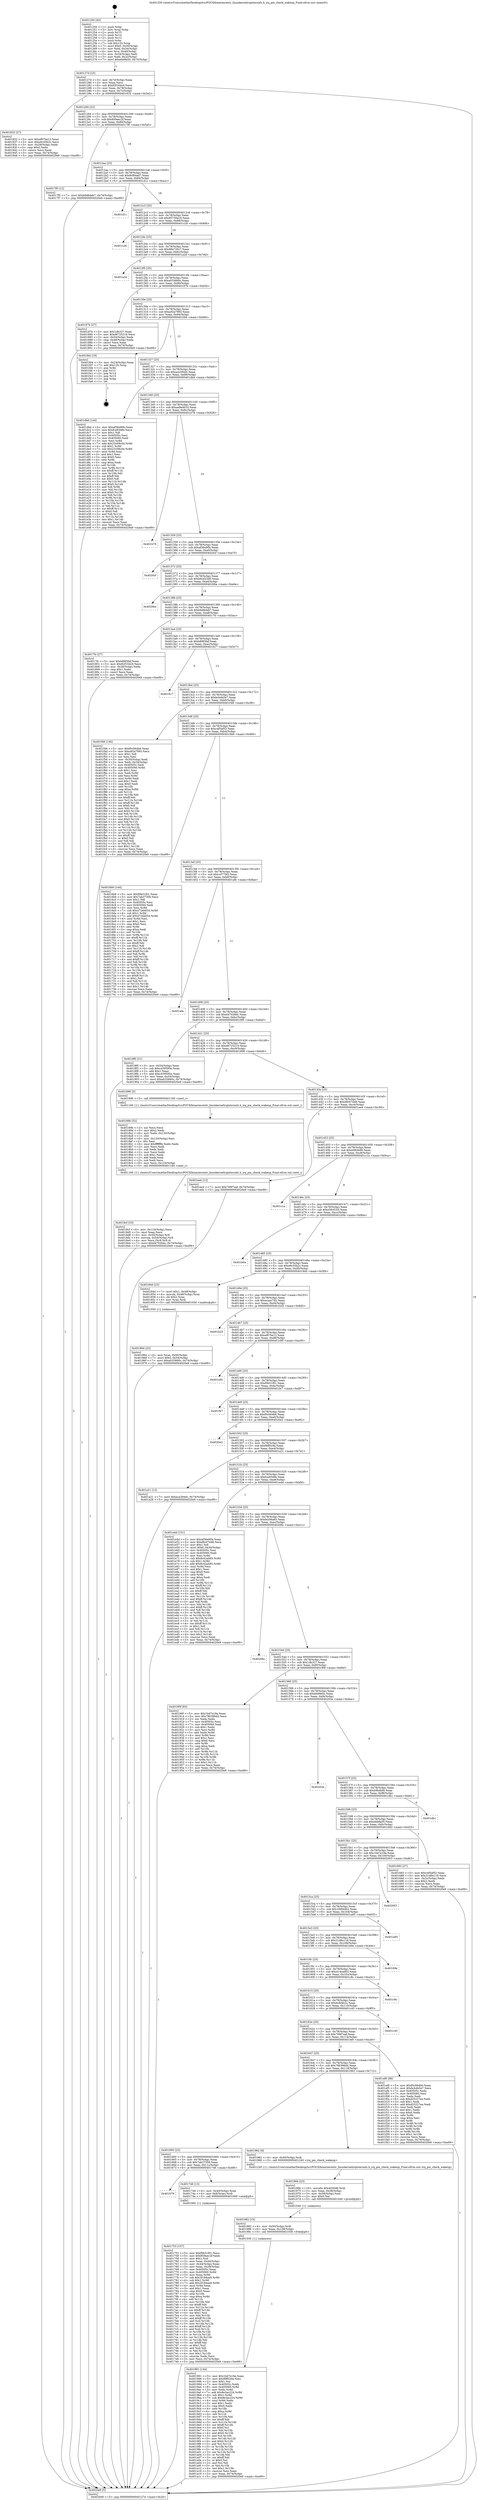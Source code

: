 digraph "0x401250" {
  label = "0x401250 (/mnt/c/Users/mathe/Desktop/tcc/POCII/binaries/extr_linuxkernelirqinternals.h_irq_pm_check_wakeup_Final-ollvm.out::main(0))"
  labelloc = "t"
  node[shape=record]

  Entry [label="",width=0.3,height=0.3,shape=circle,fillcolor=black,style=filled]
  "0x40127d" [label="{
     0x40127d [23]\l
     | [instrs]\l
     &nbsp;&nbsp;0x40127d \<+3\>: mov -0x74(%rbp),%eax\l
     &nbsp;&nbsp;0x401280 \<+2\>: mov %eax,%ecx\l
     &nbsp;&nbsp;0x401282 \<+6\>: sub $0x82f164c9,%ecx\l
     &nbsp;&nbsp;0x401288 \<+3\>: mov %eax,-0x78(%rbp)\l
     &nbsp;&nbsp;0x40128b \<+3\>: mov %ecx,-0x7c(%rbp)\l
     &nbsp;&nbsp;0x40128e \<+6\>: je 0000000000401832 \<main+0x5e2\>\l
  }"]
  "0x401832" [label="{
     0x401832 [27]\l
     | [instrs]\l
     &nbsp;&nbsp;0x401832 \<+5\>: mov $0xef67be12,%eax\l
     &nbsp;&nbsp;0x401837 \<+5\>: mov $0xe6c55b2c,%ecx\l
     &nbsp;&nbsp;0x40183c \<+3\>: mov -0x28(%rbp),%edx\l
     &nbsp;&nbsp;0x40183f \<+3\>: cmp $0x0,%edx\l
     &nbsp;&nbsp;0x401842 \<+3\>: cmove %ecx,%eax\l
     &nbsp;&nbsp;0x401845 \<+3\>: mov %eax,-0x74(%rbp)\l
     &nbsp;&nbsp;0x401848 \<+5\>: jmp 00000000004020e9 \<main+0xe99\>\l
  }"]
  "0x401294" [label="{
     0x401294 [22]\l
     | [instrs]\l
     &nbsp;&nbsp;0x401294 \<+5\>: jmp 0000000000401299 \<main+0x49\>\l
     &nbsp;&nbsp;0x401299 \<+3\>: mov -0x78(%rbp),%eax\l
     &nbsp;&nbsp;0x40129c \<+5\>: sub $0x859eec2f,%eax\l
     &nbsp;&nbsp;0x4012a1 \<+3\>: mov %eax,-0x80(%rbp)\l
     &nbsp;&nbsp;0x4012a4 \<+6\>: je 00000000004017f0 \<main+0x5a0\>\l
  }"]
  Exit [label="",width=0.3,height=0.3,shape=circle,fillcolor=black,style=filled,peripheries=2]
  "0x4017f0" [label="{
     0x4017f0 [12]\l
     | [instrs]\l
     &nbsp;&nbsp;0x4017f0 \<+7\>: movl $0xb6d6dab7,-0x74(%rbp)\l
     &nbsp;&nbsp;0x4017f7 \<+5\>: jmp 00000000004020e9 \<main+0xe99\>\l
  }"]
  "0x4012aa" [label="{
     0x4012aa [25]\l
     | [instrs]\l
     &nbsp;&nbsp;0x4012aa \<+5\>: jmp 00000000004012af \<main+0x5f\>\l
     &nbsp;&nbsp;0x4012af \<+3\>: mov -0x78(%rbp),%eax\l
     &nbsp;&nbsp;0x4012b2 \<+5\>: sub $0x8cf84ad7,%eax\l
     &nbsp;&nbsp;0x4012b7 \<+6\>: mov %eax,-0x84(%rbp)\l
     &nbsp;&nbsp;0x4012bd \<+6\>: je 0000000000401d1c \<main+0xacc\>\l
  }"]
  "0x401991" [label="{
     0x401991 [144]\l
     | [instrs]\l
     &nbsp;&nbsp;0x401991 \<+5\>: mov $0x1bd7e19a,%eax\l
     &nbsp;&nbsp;0x401996 \<+5\>: mov $0xf6ff529a,%esi\l
     &nbsp;&nbsp;0x40199b \<+2\>: mov $0x1,%cl\l
     &nbsp;&nbsp;0x40199d \<+7\>: mov 0x40505c,%edx\l
     &nbsp;&nbsp;0x4019a4 \<+8\>: mov 0x405060,%r8d\l
     &nbsp;&nbsp;0x4019ac \<+3\>: mov %edx,%r9d\l
     &nbsp;&nbsp;0x4019af \<+7\>: add $0x8e3ac224,%r9d\l
     &nbsp;&nbsp;0x4019b6 \<+4\>: sub $0x1,%r9d\l
     &nbsp;&nbsp;0x4019ba \<+7\>: sub $0x8e3ac224,%r9d\l
     &nbsp;&nbsp;0x4019c1 \<+4\>: imul %r9d,%edx\l
     &nbsp;&nbsp;0x4019c5 \<+3\>: and $0x1,%edx\l
     &nbsp;&nbsp;0x4019c8 \<+3\>: cmp $0x0,%edx\l
     &nbsp;&nbsp;0x4019cb \<+4\>: sete %r10b\l
     &nbsp;&nbsp;0x4019cf \<+4\>: cmp $0xa,%r8d\l
     &nbsp;&nbsp;0x4019d3 \<+4\>: setl %r11b\l
     &nbsp;&nbsp;0x4019d7 \<+3\>: mov %r10b,%bl\l
     &nbsp;&nbsp;0x4019da \<+3\>: xor $0xff,%bl\l
     &nbsp;&nbsp;0x4019dd \<+3\>: mov %r11b,%r14b\l
     &nbsp;&nbsp;0x4019e0 \<+4\>: xor $0xff,%r14b\l
     &nbsp;&nbsp;0x4019e4 \<+3\>: xor $0x0,%cl\l
     &nbsp;&nbsp;0x4019e7 \<+3\>: mov %bl,%r15b\l
     &nbsp;&nbsp;0x4019ea \<+4\>: and $0x0,%r15b\l
     &nbsp;&nbsp;0x4019ee \<+3\>: and %cl,%r10b\l
     &nbsp;&nbsp;0x4019f1 \<+3\>: mov %r14b,%r12b\l
     &nbsp;&nbsp;0x4019f4 \<+4\>: and $0x0,%r12b\l
     &nbsp;&nbsp;0x4019f8 \<+3\>: and %cl,%r11b\l
     &nbsp;&nbsp;0x4019fb \<+3\>: or %r10b,%r15b\l
     &nbsp;&nbsp;0x4019fe \<+3\>: or %r11b,%r12b\l
     &nbsp;&nbsp;0x401a01 \<+3\>: xor %r12b,%r15b\l
     &nbsp;&nbsp;0x401a04 \<+3\>: or %r14b,%bl\l
     &nbsp;&nbsp;0x401a07 \<+3\>: xor $0xff,%bl\l
     &nbsp;&nbsp;0x401a0a \<+3\>: or $0x0,%cl\l
     &nbsp;&nbsp;0x401a0d \<+2\>: and %cl,%bl\l
     &nbsp;&nbsp;0x401a0f \<+3\>: or %bl,%r15b\l
     &nbsp;&nbsp;0x401a12 \<+4\>: test $0x1,%r15b\l
     &nbsp;&nbsp;0x401a16 \<+3\>: cmovne %esi,%eax\l
     &nbsp;&nbsp;0x401a19 \<+3\>: mov %eax,-0x74(%rbp)\l
     &nbsp;&nbsp;0x401a1c \<+5\>: jmp 00000000004020e9 \<main+0xe99\>\l
  }"]
  "0x401d1c" [label="{
     0x401d1c\l
  }", style=dashed]
  "0x4012c3" [label="{
     0x4012c3 [25]\l
     | [instrs]\l
     &nbsp;&nbsp;0x4012c3 \<+5\>: jmp 00000000004012c8 \<main+0x78\>\l
     &nbsp;&nbsp;0x4012c8 \<+3\>: mov -0x78(%rbp),%eax\l
     &nbsp;&nbsp;0x4012cb \<+5\>: sub $0x95739a16,%eax\l
     &nbsp;&nbsp;0x4012d0 \<+6\>: mov %eax,-0x88(%rbp)\l
     &nbsp;&nbsp;0x4012d6 \<+6\>: je 0000000000401c26 \<main+0x9d6\>\l
  }"]
  "0x401982" [label="{
     0x401982 [15]\l
     | [instrs]\l
     &nbsp;&nbsp;0x401982 \<+4\>: mov -0x50(%rbp),%rdi\l
     &nbsp;&nbsp;0x401986 \<+6\>: mov %eax,-0x128(%rbp)\l
     &nbsp;&nbsp;0x40198c \<+5\>: call 0000000000401030 \<free@plt\>\l
     | [calls]\l
     &nbsp;&nbsp;0x401030 \{1\} (unknown)\l
  }"]
  "0x401c26" [label="{
     0x401c26\l
  }", style=dashed]
  "0x4012dc" [label="{
     0x4012dc [25]\l
     | [instrs]\l
     &nbsp;&nbsp;0x4012dc \<+5\>: jmp 00000000004012e1 \<main+0x91\>\l
     &nbsp;&nbsp;0x4012e1 \<+3\>: mov -0x78(%rbp),%eax\l
     &nbsp;&nbsp;0x4012e4 \<+5\>: sub $0x98a726c7,%eax\l
     &nbsp;&nbsp;0x4012e9 \<+6\>: mov %eax,-0x8c(%rbp)\l
     &nbsp;&nbsp;0x4012ef \<+6\>: je 0000000000401a2d \<main+0x7dd\>\l
  }"]
  "0x40196b" [label="{
     0x40196b [23]\l
     | [instrs]\l
     &nbsp;&nbsp;0x40196b \<+10\>: movabs $0x4030d6,%rdi\l
     &nbsp;&nbsp;0x401975 \<+3\>: mov %eax,-0x58(%rbp)\l
     &nbsp;&nbsp;0x401978 \<+3\>: mov -0x58(%rbp),%esi\l
     &nbsp;&nbsp;0x40197b \<+2\>: mov $0x0,%al\l
     &nbsp;&nbsp;0x40197d \<+5\>: call 0000000000401040 \<printf@plt\>\l
     | [calls]\l
     &nbsp;&nbsp;0x401040 \{1\} (unknown)\l
  }"]
  "0x401a2d" [label="{
     0x401a2d\l
  }", style=dashed]
  "0x4012f5" [label="{
     0x4012f5 [25]\l
     | [instrs]\l
     &nbsp;&nbsp;0x4012f5 \<+5\>: jmp 00000000004012fa \<main+0xaa\>\l
     &nbsp;&nbsp;0x4012fa \<+3\>: mov -0x78(%rbp),%eax\l
     &nbsp;&nbsp;0x4012fd \<+5\>: sub $0xa033660c,%eax\l
     &nbsp;&nbsp;0x401302 \<+6\>: mov %eax,-0x90(%rbp)\l
     &nbsp;&nbsp;0x401308 \<+6\>: je 000000000040187b \<main+0x62b\>\l
  }"]
  "0x4018cf" [label="{
     0x4018cf [33]\l
     | [instrs]\l
     &nbsp;&nbsp;0x4018cf \<+6\>: mov -0x124(%rbp),%ecx\l
     &nbsp;&nbsp;0x4018d5 \<+3\>: imul %eax,%ecx\l
     &nbsp;&nbsp;0x4018d8 \<+4\>: mov -0x50(%rbp),%r8\l
     &nbsp;&nbsp;0x4018dc \<+4\>: movslq -0x54(%rbp),%r9\l
     &nbsp;&nbsp;0x4018e0 \<+4\>: mov %ecx,(%r8,%r9,4)\l
     &nbsp;&nbsp;0x4018e4 \<+7\>: movl $0xd47026dc,-0x74(%rbp)\l
     &nbsp;&nbsp;0x4018eb \<+5\>: jmp 00000000004020e9 \<main+0xe99\>\l
  }"]
  "0x40187b" [label="{
     0x40187b [27]\l
     | [instrs]\l
     &nbsp;&nbsp;0x40187b \<+5\>: mov $0x1db327,%eax\l
     &nbsp;&nbsp;0x401880 \<+5\>: mov $0xd6725219,%ecx\l
     &nbsp;&nbsp;0x401885 \<+3\>: mov -0x54(%rbp),%edx\l
     &nbsp;&nbsp;0x401888 \<+3\>: cmp -0x48(%rbp),%edx\l
     &nbsp;&nbsp;0x40188b \<+3\>: cmovl %ecx,%eax\l
     &nbsp;&nbsp;0x40188e \<+3\>: mov %eax,-0x74(%rbp)\l
     &nbsp;&nbsp;0x401891 \<+5\>: jmp 00000000004020e9 \<main+0xe99\>\l
  }"]
  "0x40130e" [label="{
     0x40130e [25]\l
     | [instrs]\l
     &nbsp;&nbsp;0x40130e \<+5\>: jmp 0000000000401313 \<main+0xc3\>\l
     &nbsp;&nbsp;0x401313 \<+3\>: mov -0x78(%rbp),%eax\l
     &nbsp;&nbsp;0x401316 \<+5\>: sub $0xa92a7993,%eax\l
     &nbsp;&nbsp;0x40131b \<+6\>: mov %eax,-0x94(%rbp)\l
     &nbsp;&nbsp;0x401321 \<+6\>: je 0000000000401fd4 \<main+0xd84\>\l
  }"]
  "0x40189b" [label="{
     0x40189b [52]\l
     | [instrs]\l
     &nbsp;&nbsp;0x40189b \<+2\>: xor %ecx,%ecx\l
     &nbsp;&nbsp;0x40189d \<+5\>: mov $0x2,%edx\l
     &nbsp;&nbsp;0x4018a2 \<+6\>: mov %edx,-0x120(%rbp)\l
     &nbsp;&nbsp;0x4018a8 \<+1\>: cltd\l
     &nbsp;&nbsp;0x4018a9 \<+6\>: mov -0x120(%rbp),%esi\l
     &nbsp;&nbsp;0x4018af \<+2\>: idiv %esi\l
     &nbsp;&nbsp;0x4018b1 \<+6\>: imul $0xfffffffe,%edx,%edx\l
     &nbsp;&nbsp;0x4018b7 \<+2\>: mov %ecx,%edi\l
     &nbsp;&nbsp;0x4018b9 \<+2\>: sub %edx,%edi\l
     &nbsp;&nbsp;0x4018bb \<+2\>: mov %ecx,%edx\l
     &nbsp;&nbsp;0x4018bd \<+3\>: sub $0x1,%edx\l
     &nbsp;&nbsp;0x4018c0 \<+2\>: add %edx,%edi\l
     &nbsp;&nbsp;0x4018c2 \<+2\>: sub %edi,%ecx\l
     &nbsp;&nbsp;0x4018c4 \<+6\>: mov %ecx,-0x124(%rbp)\l
     &nbsp;&nbsp;0x4018ca \<+5\>: call 0000000000401160 \<next_i\>\l
     | [calls]\l
     &nbsp;&nbsp;0x401160 \{1\} (/mnt/c/Users/mathe/Desktop/tcc/POCII/binaries/extr_linuxkernelirqinternals.h_irq_pm_check_wakeup_Final-ollvm.out::next_i)\l
  }"]
  "0x401fd4" [label="{
     0x401fd4 [19]\l
     | [instrs]\l
     &nbsp;&nbsp;0x401fd4 \<+3\>: mov -0x24(%rbp),%eax\l
     &nbsp;&nbsp;0x401fd7 \<+7\>: add $0x120,%rsp\l
     &nbsp;&nbsp;0x401fde \<+1\>: pop %rbx\l
     &nbsp;&nbsp;0x401fdf \<+2\>: pop %r12\l
     &nbsp;&nbsp;0x401fe1 \<+2\>: pop %r14\l
     &nbsp;&nbsp;0x401fe3 \<+2\>: pop %r15\l
     &nbsp;&nbsp;0x401fe5 \<+1\>: pop %rbp\l
     &nbsp;&nbsp;0x401fe6 \<+1\>: ret\l
  }"]
  "0x401327" [label="{
     0x401327 [25]\l
     | [instrs]\l
     &nbsp;&nbsp;0x401327 \<+5\>: jmp 000000000040132c \<main+0xdc\>\l
     &nbsp;&nbsp;0x40132c \<+3\>: mov -0x78(%rbp),%eax\l
     &nbsp;&nbsp;0x40132f \<+5\>: sub $0xaca394dc,%eax\l
     &nbsp;&nbsp;0x401334 \<+6\>: mov %eax,-0x98(%rbp)\l
     &nbsp;&nbsp;0x40133a \<+6\>: je 0000000000401dbd \<main+0xb6d\>\l
  }"]
  "0x401864" [label="{
     0x401864 [23]\l
     | [instrs]\l
     &nbsp;&nbsp;0x401864 \<+4\>: mov %rax,-0x50(%rbp)\l
     &nbsp;&nbsp;0x401868 \<+7\>: movl $0x0,-0x54(%rbp)\l
     &nbsp;&nbsp;0x40186f \<+7\>: movl $0xa033660c,-0x74(%rbp)\l
     &nbsp;&nbsp;0x401876 \<+5\>: jmp 00000000004020e9 \<main+0xe99\>\l
  }"]
  "0x401dbd" [label="{
     0x401dbd [144]\l
     | [instrs]\l
     &nbsp;&nbsp;0x401dbd \<+5\>: mov $0xaf36e90b,%eax\l
     &nbsp;&nbsp;0x401dc2 \<+5\>: mov $0xfca93d9e,%ecx\l
     &nbsp;&nbsp;0x401dc7 \<+2\>: mov $0x1,%dl\l
     &nbsp;&nbsp;0x401dc9 \<+7\>: mov 0x40505c,%esi\l
     &nbsp;&nbsp;0x401dd0 \<+7\>: mov 0x405060,%edi\l
     &nbsp;&nbsp;0x401dd7 \<+3\>: mov %esi,%r8d\l
     &nbsp;&nbsp;0x401dda \<+7\>: add $0x23c09cd4,%r8d\l
     &nbsp;&nbsp;0x401de1 \<+4\>: sub $0x1,%r8d\l
     &nbsp;&nbsp;0x401de5 \<+7\>: sub $0x23c09cd4,%r8d\l
     &nbsp;&nbsp;0x401dec \<+4\>: imul %r8d,%esi\l
     &nbsp;&nbsp;0x401df0 \<+3\>: and $0x1,%esi\l
     &nbsp;&nbsp;0x401df3 \<+3\>: cmp $0x0,%esi\l
     &nbsp;&nbsp;0x401df6 \<+4\>: sete %r9b\l
     &nbsp;&nbsp;0x401dfa \<+3\>: cmp $0xa,%edi\l
     &nbsp;&nbsp;0x401dfd \<+4\>: setl %r10b\l
     &nbsp;&nbsp;0x401e01 \<+3\>: mov %r9b,%r11b\l
     &nbsp;&nbsp;0x401e04 \<+4\>: xor $0xff,%r11b\l
     &nbsp;&nbsp;0x401e08 \<+3\>: mov %r10b,%bl\l
     &nbsp;&nbsp;0x401e0b \<+3\>: xor $0xff,%bl\l
     &nbsp;&nbsp;0x401e0e \<+3\>: xor $0x0,%dl\l
     &nbsp;&nbsp;0x401e11 \<+3\>: mov %r11b,%r14b\l
     &nbsp;&nbsp;0x401e14 \<+4\>: and $0x0,%r14b\l
     &nbsp;&nbsp;0x401e18 \<+3\>: and %dl,%r9b\l
     &nbsp;&nbsp;0x401e1b \<+3\>: mov %bl,%r15b\l
     &nbsp;&nbsp;0x401e1e \<+4\>: and $0x0,%r15b\l
     &nbsp;&nbsp;0x401e22 \<+3\>: and %dl,%r10b\l
     &nbsp;&nbsp;0x401e25 \<+3\>: or %r9b,%r14b\l
     &nbsp;&nbsp;0x401e28 \<+3\>: or %r10b,%r15b\l
     &nbsp;&nbsp;0x401e2b \<+3\>: xor %r15b,%r14b\l
     &nbsp;&nbsp;0x401e2e \<+3\>: or %bl,%r11b\l
     &nbsp;&nbsp;0x401e31 \<+4\>: xor $0xff,%r11b\l
     &nbsp;&nbsp;0x401e35 \<+3\>: or $0x0,%dl\l
     &nbsp;&nbsp;0x401e38 \<+3\>: and %dl,%r11b\l
     &nbsp;&nbsp;0x401e3b \<+3\>: or %r11b,%r14b\l
     &nbsp;&nbsp;0x401e3e \<+4\>: test $0x1,%r14b\l
     &nbsp;&nbsp;0x401e42 \<+3\>: cmovne %ecx,%eax\l
     &nbsp;&nbsp;0x401e45 \<+3\>: mov %eax,-0x74(%rbp)\l
     &nbsp;&nbsp;0x401e48 \<+5\>: jmp 00000000004020e9 \<main+0xe99\>\l
  }"]
  "0x401340" [label="{
     0x401340 [25]\l
     | [instrs]\l
     &nbsp;&nbsp;0x401340 \<+5\>: jmp 0000000000401345 \<main+0xf5\>\l
     &nbsp;&nbsp;0x401345 \<+3\>: mov -0x78(%rbp),%eax\l
     &nbsp;&nbsp;0x401348 \<+5\>: sub $0xae9e4b33,%eax\l
     &nbsp;&nbsp;0x40134d \<+6\>: mov %eax,-0x9c(%rbp)\l
     &nbsp;&nbsp;0x401353 \<+6\>: je 0000000000401b78 \<main+0x928\>\l
  }"]
  "0x401753" [label="{
     0x401753 [157]\l
     | [instrs]\l
     &nbsp;&nbsp;0x401753 \<+5\>: mov $0xf0b51f01,%ecx\l
     &nbsp;&nbsp;0x401758 \<+5\>: mov $0x859eec2f,%edx\l
     &nbsp;&nbsp;0x40175d \<+3\>: mov $0x1,%sil\l
     &nbsp;&nbsp;0x401760 \<+3\>: mov %eax,-0x44(%rbp)\l
     &nbsp;&nbsp;0x401763 \<+3\>: mov -0x44(%rbp),%eax\l
     &nbsp;&nbsp;0x401766 \<+3\>: mov %eax,-0x28(%rbp)\l
     &nbsp;&nbsp;0x401769 \<+7\>: mov 0x40505c,%eax\l
     &nbsp;&nbsp;0x401770 \<+8\>: mov 0x405060,%r8d\l
     &nbsp;&nbsp;0x401778 \<+3\>: mov %eax,%r9d\l
     &nbsp;&nbsp;0x40177b \<+7\>: sub $0x2f184aa9,%r9d\l
     &nbsp;&nbsp;0x401782 \<+4\>: sub $0x1,%r9d\l
     &nbsp;&nbsp;0x401786 \<+7\>: add $0x2f184aa9,%r9d\l
     &nbsp;&nbsp;0x40178d \<+4\>: imul %r9d,%eax\l
     &nbsp;&nbsp;0x401791 \<+3\>: and $0x1,%eax\l
     &nbsp;&nbsp;0x401794 \<+3\>: cmp $0x0,%eax\l
     &nbsp;&nbsp;0x401797 \<+4\>: sete %r10b\l
     &nbsp;&nbsp;0x40179b \<+4\>: cmp $0xa,%r8d\l
     &nbsp;&nbsp;0x40179f \<+4\>: setl %r11b\l
     &nbsp;&nbsp;0x4017a3 \<+3\>: mov %r10b,%bl\l
     &nbsp;&nbsp;0x4017a6 \<+3\>: xor $0xff,%bl\l
     &nbsp;&nbsp;0x4017a9 \<+3\>: mov %r11b,%r14b\l
     &nbsp;&nbsp;0x4017ac \<+4\>: xor $0xff,%r14b\l
     &nbsp;&nbsp;0x4017b0 \<+4\>: xor $0x1,%sil\l
     &nbsp;&nbsp;0x4017b4 \<+3\>: mov %bl,%r15b\l
     &nbsp;&nbsp;0x4017b7 \<+4\>: and $0xff,%r15b\l
     &nbsp;&nbsp;0x4017bb \<+3\>: and %sil,%r10b\l
     &nbsp;&nbsp;0x4017be \<+3\>: mov %r14b,%r12b\l
     &nbsp;&nbsp;0x4017c1 \<+4\>: and $0xff,%r12b\l
     &nbsp;&nbsp;0x4017c5 \<+3\>: and %sil,%r11b\l
     &nbsp;&nbsp;0x4017c8 \<+3\>: or %r10b,%r15b\l
     &nbsp;&nbsp;0x4017cb \<+3\>: or %r11b,%r12b\l
     &nbsp;&nbsp;0x4017ce \<+3\>: xor %r12b,%r15b\l
     &nbsp;&nbsp;0x4017d1 \<+3\>: or %r14b,%bl\l
     &nbsp;&nbsp;0x4017d4 \<+3\>: xor $0xff,%bl\l
     &nbsp;&nbsp;0x4017d7 \<+4\>: or $0x1,%sil\l
     &nbsp;&nbsp;0x4017db \<+3\>: and %sil,%bl\l
     &nbsp;&nbsp;0x4017de \<+3\>: or %bl,%r15b\l
     &nbsp;&nbsp;0x4017e1 \<+4\>: test $0x1,%r15b\l
     &nbsp;&nbsp;0x4017e5 \<+3\>: cmovne %edx,%ecx\l
     &nbsp;&nbsp;0x4017e8 \<+3\>: mov %ecx,-0x74(%rbp)\l
     &nbsp;&nbsp;0x4017eb \<+5\>: jmp 00000000004020e9 \<main+0xe99\>\l
  }"]
  "0x401b78" [label="{
     0x401b78\l
  }", style=dashed]
  "0x401359" [label="{
     0x401359 [25]\l
     | [instrs]\l
     &nbsp;&nbsp;0x401359 \<+5\>: jmp 000000000040135e \<main+0x10e\>\l
     &nbsp;&nbsp;0x40135e \<+3\>: mov -0x78(%rbp),%eax\l
     &nbsp;&nbsp;0x401361 \<+5\>: sub $0xaf36e90b,%eax\l
     &nbsp;&nbsp;0x401366 \<+6\>: mov %eax,-0xa0(%rbp)\l
     &nbsp;&nbsp;0x40136c \<+6\>: je 00000000004020cf \<main+0xe7f\>\l
  }"]
  "0x401679" [label="{
     0x401679\l
  }", style=dashed]
  "0x4020cf" [label="{
     0x4020cf\l
  }", style=dashed]
  "0x401372" [label="{
     0x401372 [25]\l
     | [instrs]\l
     &nbsp;&nbsp;0x401372 \<+5\>: jmp 0000000000401377 \<main+0x127\>\l
     &nbsp;&nbsp;0x401377 \<+3\>: mov -0x78(%rbp),%eax\l
     &nbsp;&nbsp;0x40137a \<+5\>: sub $0xb6cd23d0,%eax\l
     &nbsp;&nbsp;0x40137f \<+6\>: mov %eax,-0xa4(%rbp)\l
     &nbsp;&nbsp;0x401385 \<+6\>: je 00000000004020be \<main+0xe6e\>\l
  }"]
  "0x401746" [label="{
     0x401746 [13]\l
     | [instrs]\l
     &nbsp;&nbsp;0x401746 \<+4\>: mov -0x40(%rbp),%rax\l
     &nbsp;&nbsp;0x40174a \<+4\>: mov 0x8(%rax),%rdi\l
     &nbsp;&nbsp;0x40174e \<+5\>: call 0000000000401060 \<atoi@plt\>\l
     | [calls]\l
     &nbsp;&nbsp;0x401060 \{1\} (unknown)\l
  }"]
  "0x4020be" [label="{
     0x4020be\l
  }", style=dashed]
  "0x40138b" [label="{
     0x40138b [25]\l
     | [instrs]\l
     &nbsp;&nbsp;0x40138b \<+5\>: jmp 0000000000401390 \<main+0x140\>\l
     &nbsp;&nbsp;0x401390 \<+3\>: mov -0x78(%rbp),%eax\l
     &nbsp;&nbsp;0x401393 \<+5\>: sub $0xb6d6dab7,%eax\l
     &nbsp;&nbsp;0x401398 \<+6\>: mov %eax,-0xa8(%rbp)\l
     &nbsp;&nbsp;0x40139e \<+6\>: je 00000000004017fc \<main+0x5ac\>\l
  }"]
  "0x401660" [label="{
     0x401660 [25]\l
     | [instrs]\l
     &nbsp;&nbsp;0x401660 \<+5\>: jmp 0000000000401665 \<main+0x415\>\l
     &nbsp;&nbsp;0x401665 \<+3\>: mov -0x78(%rbp),%eax\l
     &nbsp;&nbsp;0x401668 \<+5\>: sub $0x7ab37356,%eax\l
     &nbsp;&nbsp;0x40166d \<+6\>: mov %eax,-0x11c(%rbp)\l
     &nbsp;&nbsp;0x401673 \<+6\>: je 0000000000401746 \<main+0x4f6\>\l
  }"]
  "0x4017fc" [label="{
     0x4017fc [27]\l
     | [instrs]\l
     &nbsp;&nbsp;0x4017fc \<+5\>: mov $0xb89f3faf,%eax\l
     &nbsp;&nbsp;0x401801 \<+5\>: mov $0x82f164c9,%ecx\l
     &nbsp;&nbsp;0x401806 \<+3\>: mov -0x28(%rbp),%edx\l
     &nbsp;&nbsp;0x401809 \<+3\>: cmp $0x1,%edx\l
     &nbsp;&nbsp;0x40180c \<+3\>: cmovl %ecx,%eax\l
     &nbsp;&nbsp;0x40180f \<+3\>: mov %eax,-0x74(%rbp)\l
     &nbsp;&nbsp;0x401812 \<+5\>: jmp 00000000004020e9 \<main+0xe99\>\l
  }"]
  "0x4013a4" [label="{
     0x4013a4 [25]\l
     | [instrs]\l
     &nbsp;&nbsp;0x4013a4 \<+5\>: jmp 00000000004013a9 \<main+0x159\>\l
     &nbsp;&nbsp;0x4013a9 \<+3\>: mov -0x78(%rbp),%eax\l
     &nbsp;&nbsp;0x4013ac \<+5\>: sub $0xb89f3faf,%eax\l
     &nbsp;&nbsp;0x4013b1 \<+6\>: mov %eax,-0xac(%rbp)\l
     &nbsp;&nbsp;0x4013b7 \<+6\>: je 0000000000401817 \<main+0x5c7\>\l
  }"]
  "0x401962" [label="{
     0x401962 [9]\l
     | [instrs]\l
     &nbsp;&nbsp;0x401962 \<+4\>: mov -0x50(%rbp),%rdi\l
     &nbsp;&nbsp;0x401966 \<+5\>: call 0000000000401240 \<irq_pm_check_wakeup\>\l
     | [calls]\l
     &nbsp;&nbsp;0x401240 \{1\} (/mnt/c/Users/mathe/Desktop/tcc/POCII/binaries/extr_linuxkernelirqinternals.h_irq_pm_check_wakeup_Final-ollvm.out::irq_pm_check_wakeup)\l
  }"]
  "0x401817" [label="{
     0x401817\l
  }", style=dashed]
  "0x4013bd" [label="{
     0x4013bd [25]\l
     | [instrs]\l
     &nbsp;&nbsp;0x4013bd \<+5\>: jmp 00000000004013c2 \<main+0x172\>\l
     &nbsp;&nbsp;0x4013c2 \<+3\>: mov -0x78(%rbp),%eax\l
     &nbsp;&nbsp;0x4013c5 \<+5\>: sub $0xbcb4b5e7,%eax\l
     &nbsp;&nbsp;0x4013ca \<+6\>: mov %eax,-0xb0(%rbp)\l
     &nbsp;&nbsp;0x4013d0 \<+6\>: je 0000000000401f48 \<main+0xcf8\>\l
  }"]
  "0x401647" [label="{
     0x401647 [25]\l
     | [instrs]\l
     &nbsp;&nbsp;0x401647 \<+5\>: jmp 000000000040164c \<main+0x3fc\>\l
     &nbsp;&nbsp;0x40164c \<+3\>: mov -0x78(%rbp),%eax\l
     &nbsp;&nbsp;0x40164f \<+5\>: sub $0x786396d4,%eax\l
     &nbsp;&nbsp;0x401654 \<+6\>: mov %eax,-0x118(%rbp)\l
     &nbsp;&nbsp;0x40165a \<+6\>: je 0000000000401962 \<main+0x712\>\l
  }"]
  "0x401f48" [label="{
     0x401f48 [140]\l
     | [instrs]\l
     &nbsp;&nbsp;0x401f48 \<+5\>: mov $0xf0c064b6,%eax\l
     &nbsp;&nbsp;0x401f4d \<+5\>: mov $0xa92a7993,%ecx\l
     &nbsp;&nbsp;0x401f52 \<+2\>: mov $0x1,%dl\l
     &nbsp;&nbsp;0x401f54 \<+2\>: xor %esi,%esi\l
     &nbsp;&nbsp;0x401f56 \<+3\>: mov -0x30(%rbp),%edi\l
     &nbsp;&nbsp;0x401f59 \<+3\>: mov %edi,-0x24(%rbp)\l
     &nbsp;&nbsp;0x401f5c \<+7\>: mov 0x40505c,%edi\l
     &nbsp;&nbsp;0x401f63 \<+8\>: mov 0x405060,%r8d\l
     &nbsp;&nbsp;0x401f6b \<+3\>: sub $0x1,%esi\l
     &nbsp;&nbsp;0x401f6e \<+3\>: mov %edi,%r9d\l
     &nbsp;&nbsp;0x401f71 \<+3\>: add %esi,%r9d\l
     &nbsp;&nbsp;0x401f74 \<+4\>: imul %r9d,%edi\l
     &nbsp;&nbsp;0x401f78 \<+3\>: and $0x1,%edi\l
     &nbsp;&nbsp;0x401f7b \<+3\>: cmp $0x0,%edi\l
     &nbsp;&nbsp;0x401f7e \<+4\>: sete %r10b\l
     &nbsp;&nbsp;0x401f82 \<+4\>: cmp $0xa,%r8d\l
     &nbsp;&nbsp;0x401f86 \<+4\>: setl %r11b\l
     &nbsp;&nbsp;0x401f8a \<+3\>: mov %r10b,%bl\l
     &nbsp;&nbsp;0x401f8d \<+3\>: xor $0xff,%bl\l
     &nbsp;&nbsp;0x401f90 \<+3\>: mov %r11b,%r14b\l
     &nbsp;&nbsp;0x401f93 \<+4\>: xor $0xff,%r14b\l
     &nbsp;&nbsp;0x401f97 \<+3\>: xor $0x0,%dl\l
     &nbsp;&nbsp;0x401f9a \<+3\>: mov %bl,%r15b\l
     &nbsp;&nbsp;0x401f9d \<+4\>: and $0x0,%r15b\l
     &nbsp;&nbsp;0x401fa1 \<+3\>: and %dl,%r10b\l
     &nbsp;&nbsp;0x401fa4 \<+3\>: mov %r14b,%r12b\l
     &nbsp;&nbsp;0x401fa7 \<+4\>: and $0x0,%r12b\l
     &nbsp;&nbsp;0x401fab \<+3\>: and %dl,%r11b\l
     &nbsp;&nbsp;0x401fae \<+3\>: or %r10b,%r15b\l
     &nbsp;&nbsp;0x401fb1 \<+3\>: or %r11b,%r12b\l
     &nbsp;&nbsp;0x401fb4 \<+3\>: xor %r12b,%r15b\l
     &nbsp;&nbsp;0x401fb7 \<+3\>: or %r14b,%bl\l
     &nbsp;&nbsp;0x401fba \<+3\>: xor $0xff,%bl\l
     &nbsp;&nbsp;0x401fbd \<+3\>: or $0x0,%dl\l
     &nbsp;&nbsp;0x401fc0 \<+2\>: and %dl,%bl\l
     &nbsp;&nbsp;0x401fc2 \<+3\>: or %bl,%r15b\l
     &nbsp;&nbsp;0x401fc5 \<+4\>: test $0x1,%r15b\l
     &nbsp;&nbsp;0x401fc9 \<+3\>: cmovne %ecx,%eax\l
     &nbsp;&nbsp;0x401fcc \<+3\>: mov %eax,-0x74(%rbp)\l
     &nbsp;&nbsp;0x401fcf \<+5\>: jmp 00000000004020e9 \<main+0xe99\>\l
  }"]
  "0x4013d6" [label="{
     0x4013d6 [25]\l
     | [instrs]\l
     &nbsp;&nbsp;0x4013d6 \<+5\>: jmp 00000000004013db \<main+0x18b\>\l
     &nbsp;&nbsp;0x4013db \<+3\>: mov -0x78(%rbp),%eax\l
     &nbsp;&nbsp;0x4013de \<+5\>: sub $0xc4f5af52,%eax\l
     &nbsp;&nbsp;0x4013e3 \<+6\>: mov %eax,-0xb4(%rbp)\l
     &nbsp;&nbsp;0x4013e9 \<+6\>: je 00000000004016b6 \<main+0x466\>\l
  }"]
  "0x401ef0" [label="{
     0x401ef0 [88]\l
     | [instrs]\l
     &nbsp;&nbsp;0x401ef0 \<+5\>: mov $0xf0c064b6,%eax\l
     &nbsp;&nbsp;0x401ef5 \<+5\>: mov $0xbcb4b5e7,%ecx\l
     &nbsp;&nbsp;0x401efa \<+7\>: mov 0x40505c,%edx\l
     &nbsp;&nbsp;0x401f01 \<+7\>: mov 0x405060,%esi\l
     &nbsp;&nbsp;0x401f08 \<+2\>: mov %edx,%edi\l
     &nbsp;&nbsp;0x401f0a \<+6\>: sub $0xd25227ee,%edi\l
     &nbsp;&nbsp;0x401f10 \<+3\>: sub $0x1,%edi\l
     &nbsp;&nbsp;0x401f13 \<+6\>: add $0xd25227ee,%edi\l
     &nbsp;&nbsp;0x401f19 \<+3\>: imul %edi,%edx\l
     &nbsp;&nbsp;0x401f1c \<+3\>: and $0x1,%edx\l
     &nbsp;&nbsp;0x401f1f \<+3\>: cmp $0x0,%edx\l
     &nbsp;&nbsp;0x401f22 \<+4\>: sete %r8b\l
     &nbsp;&nbsp;0x401f26 \<+3\>: cmp $0xa,%esi\l
     &nbsp;&nbsp;0x401f29 \<+4\>: setl %r9b\l
     &nbsp;&nbsp;0x401f2d \<+3\>: mov %r8b,%r10b\l
     &nbsp;&nbsp;0x401f30 \<+3\>: and %r9b,%r10b\l
     &nbsp;&nbsp;0x401f33 \<+3\>: xor %r9b,%r8b\l
     &nbsp;&nbsp;0x401f36 \<+3\>: or %r8b,%r10b\l
     &nbsp;&nbsp;0x401f39 \<+4\>: test $0x1,%r10b\l
     &nbsp;&nbsp;0x401f3d \<+3\>: cmovne %ecx,%eax\l
     &nbsp;&nbsp;0x401f40 \<+3\>: mov %eax,-0x74(%rbp)\l
     &nbsp;&nbsp;0x401f43 \<+5\>: jmp 00000000004020e9 \<main+0xe99\>\l
  }"]
  "0x4016b6" [label="{
     0x4016b6 [144]\l
     | [instrs]\l
     &nbsp;&nbsp;0x4016b6 \<+5\>: mov $0xf0b51f01,%eax\l
     &nbsp;&nbsp;0x4016bb \<+5\>: mov $0x7ab37356,%ecx\l
     &nbsp;&nbsp;0x4016c0 \<+2\>: mov $0x1,%dl\l
     &nbsp;&nbsp;0x4016c2 \<+7\>: mov 0x40505c,%esi\l
     &nbsp;&nbsp;0x4016c9 \<+7\>: mov 0x405060,%edi\l
     &nbsp;&nbsp;0x4016d0 \<+3\>: mov %esi,%r8d\l
     &nbsp;&nbsp;0x4016d3 \<+7\>: sub $0x472eb054,%r8d\l
     &nbsp;&nbsp;0x4016da \<+4\>: sub $0x1,%r8d\l
     &nbsp;&nbsp;0x4016de \<+7\>: add $0x472eb054,%r8d\l
     &nbsp;&nbsp;0x4016e5 \<+4\>: imul %r8d,%esi\l
     &nbsp;&nbsp;0x4016e9 \<+3\>: and $0x1,%esi\l
     &nbsp;&nbsp;0x4016ec \<+3\>: cmp $0x0,%esi\l
     &nbsp;&nbsp;0x4016ef \<+4\>: sete %r9b\l
     &nbsp;&nbsp;0x4016f3 \<+3\>: cmp $0xa,%edi\l
     &nbsp;&nbsp;0x4016f6 \<+4\>: setl %r10b\l
     &nbsp;&nbsp;0x4016fa \<+3\>: mov %r9b,%r11b\l
     &nbsp;&nbsp;0x4016fd \<+4\>: xor $0xff,%r11b\l
     &nbsp;&nbsp;0x401701 \<+3\>: mov %r10b,%bl\l
     &nbsp;&nbsp;0x401704 \<+3\>: xor $0xff,%bl\l
     &nbsp;&nbsp;0x401707 \<+3\>: xor $0x1,%dl\l
     &nbsp;&nbsp;0x40170a \<+3\>: mov %r11b,%r14b\l
     &nbsp;&nbsp;0x40170d \<+4\>: and $0xff,%r14b\l
     &nbsp;&nbsp;0x401711 \<+3\>: and %dl,%r9b\l
     &nbsp;&nbsp;0x401714 \<+3\>: mov %bl,%r15b\l
     &nbsp;&nbsp;0x401717 \<+4\>: and $0xff,%r15b\l
     &nbsp;&nbsp;0x40171b \<+3\>: and %dl,%r10b\l
     &nbsp;&nbsp;0x40171e \<+3\>: or %r9b,%r14b\l
     &nbsp;&nbsp;0x401721 \<+3\>: or %r10b,%r15b\l
     &nbsp;&nbsp;0x401724 \<+3\>: xor %r15b,%r14b\l
     &nbsp;&nbsp;0x401727 \<+3\>: or %bl,%r11b\l
     &nbsp;&nbsp;0x40172a \<+4\>: xor $0xff,%r11b\l
     &nbsp;&nbsp;0x40172e \<+3\>: or $0x1,%dl\l
     &nbsp;&nbsp;0x401731 \<+3\>: and %dl,%r11b\l
     &nbsp;&nbsp;0x401734 \<+3\>: or %r11b,%r14b\l
     &nbsp;&nbsp;0x401737 \<+4\>: test $0x1,%r14b\l
     &nbsp;&nbsp;0x40173b \<+3\>: cmovne %ecx,%eax\l
     &nbsp;&nbsp;0x40173e \<+3\>: mov %eax,-0x74(%rbp)\l
     &nbsp;&nbsp;0x401741 \<+5\>: jmp 00000000004020e9 \<main+0xe99\>\l
  }"]
  "0x4013ef" [label="{
     0x4013ef [25]\l
     | [instrs]\l
     &nbsp;&nbsp;0x4013ef \<+5\>: jmp 00000000004013f4 \<main+0x1a4\>\l
     &nbsp;&nbsp;0x4013f4 \<+3\>: mov -0x78(%rbp),%eax\l
     &nbsp;&nbsp;0x4013f7 \<+5\>: sub $0xccf77fd2,%eax\l
     &nbsp;&nbsp;0x4013fc \<+6\>: mov %eax,-0xb8(%rbp)\l
     &nbsp;&nbsp;0x401402 \<+6\>: je 0000000000401afe \<main+0x8ae\>\l
  }"]
  "0x40162e" [label="{
     0x40162e [25]\l
     | [instrs]\l
     &nbsp;&nbsp;0x40162e \<+5\>: jmp 0000000000401633 \<main+0x3e3\>\l
     &nbsp;&nbsp;0x401633 \<+3\>: mov -0x78(%rbp),%eax\l
     &nbsp;&nbsp;0x401636 \<+5\>: sub $0x709f7aaf,%eax\l
     &nbsp;&nbsp;0x40163b \<+6\>: mov %eax,-0x114(%rbp)\l
     &nbsp;&nbsp;0x401641 \<+6\>: je 0000000000401ef0 \<main+0xca0\>\l
  }"]
  "0x401afe" [label="{
     0x401afe\l
  }", style=dashed]
  "0x401408" [label="{
     0x401408 [25]\l
     | [instrs]\l
     &nbsp;&nbsp;0x401408 \<+5\>: jmp 000000000040140d \<main+0x1bd\>\l
     &nbsp;&nbsp;0x40140d \<+3\>: mov -0x78(%rbp),%eax\l
     &nbsp;&nbsp;0x401410 \<+5\>: sub $0xd47026dc,%eax\l
     &nbsp;&nbsp;0x401415 \<+6\>: mov %eax,-0xbc(%rbp)\l
     &nbsp;&nbsp;0x40141b \<+6\>: je 00000000004018f0 \<main+0x6a0\>\l
  }"]
  "0x401c45" [label="{
     0x401c45\l
  }", style=dashed]
  "0x4018f0" [label="{
     0x4018f0 [31]\l
     | [instrs]\l
     &nbsp;&nbsp;0x4018f0 \<+3\>: mov -0x54(%rbp),%eax\l
     &nbsp;&nbsp;0x4018f3 \<+5\>: sub $0xc439595e,%eax\l
     &nbsp;&nbsp;0x4018f8 \<+3\>: add $0x1,%eax\l
     &nbsp;&nbsp;0x4018fb \<+5\>: add $0xc439595e,%eax\l
     &nbsp;&nbsp;0x401900 \<+3\>: mov %eax,-0x54(%rbp)\l
     &nbsp;&nbsp;0x401903 \<+7\>: movl $0xa033660c,-0x74(%rbp)\l
     &nbsp;&nbsp;0x40190a \<+5\>: jmp 00000000004020e9 \<main+0xe99\>\l
  }"]
  "0x401421" [label="{
     0x401421 [25]\l
     | [instrs]\l
     &nbsp;&nbsp;0x401421 \<+5\>: jmp 0000000000401426 \<main+0x1d6\>\l
     &nbsp;&nbsp;0x401426 \<+3\>: mov -0x78(%rbp),%eax\l
     &nbsp;&nbsp;0x401429 \<+5\>: sub $0xd6725219,%eax\l
     &nbsp;&nbsp;0x40142e \<+6\>: mov %eax,-0xc0(%rbp)\l
     &nbsp;&nbsp;0x401434 \<+6\>: je 0000000000401896 \<main+0x646\>\l
  }"]
  "0x401615" [label="{
     0x401615 [25]\l
     | [instrs]\l
     &nbsp;&nbsp;0x401615 \<+5\>: jmp 000000000040161a \<main+0x3ca\>\l
     &nbsp;&nbsp;0x40161a \<+3\>: mov -0x78(%rbp),%eax\l
     &nbsp;&nbsp;0x40161d \<+5\>: sub $0x6cfd4b2c,%eax\l
     &nbsp;&nbsp;0x401622 \<+6\>: mov %eax,-0x110(%rbp)\l
     &nbsp;&nbsp;0x401628 \<+6\>: je 0000000000401c45 \<main+0x9f5\>\l
  }"]
  "0x401896" [label="{
     0x401896 [5]\l
     | [instrs]\l
     &nbsp;&nbsp;0x401896 \<+5\>: call 0000000000401160 \<next_i\>\l
     | [calls]\l
     &nbsp;&nbsp;0x401160 \{1\} (/mnt/c/Users/mathe/Desktop/tcc/POCII/binaries/extr_linuxkernelirqinternals.h_irq_pm_check_wakeup_Final-ollvm.out::next_i)\l
  }"]
  "0x40143a" [label="{
     0x40143a [25]\l
     | [instrs]\l
     &nbsp;&nbsp;0x40143a \<+5\>: jmp 000000000040143f \<main+0x1ef\>\l
     &nbsp;&nbsp;0x40143f \<+3\>: mov -0x78(%rbp),%eax\l
     &nbsp;&nbsp;0x401442 \<+5\>: sub $0xd8c07d48,%eax\l
     &nbsp;&nbsp;0x401447 \<+6\>: mov %eax,-0xc4(%rbp)\l
     &nbsp;&nbsp;0x40144d \<+6\>: je 0000000000401ee4 \<main+0xc94\>\l
  }"]
  "0x401c8c" [label="{
     0x401c8c\l
  }", style=dashed]
  "0x401ee4" [label="{
     0x401ee4 [12]\l
     | [instrs]\l
     &nbsp;&nbsp;0x401ee4 \<+7\>: movl $0x709f7aaf,-0x74(%rbp)\l
     &nbsp;&nbsp;0x401eeb \<+5\>: jmp 00000000004020e9 \<main+0xe99\>\l
  }"]
  "0x401453" [label="{
     0x401453 [25]\l
     | [instrs]\l
     &nbsp;&nbsp;0x401453 \<+5\>: jmp 0000000000401458 \<main+0x208\>\l
     &nbsp;&nbsp;0x401458 \<+3\>: mov -0x78(%rbp),%eax\l
     &nbsp;&nbsp;0x40145b \<+5\>: sub $0xe08cfe90,%eax\l
     &nbsp;&nbsp;0x401460 \<+6\>: mov %eax,-0xc8(%rbp)\l
     &nbsp;&nbsp;0x401466 \<+6\>: je 0000000000401c1a \<main+0x9ca\>\l
  }"]
  "0x4015fc" [label="{
     0x4015fc [25]\l
     | [instrs]\l
     &nbsp;&nbsp;0x4015fc \<+5\>: jmp 0000000000401601 \<main+0x3b1\>\l
     &nbsp;&nbsp;0x401601 \<+3\>: mov -0x78(%rbp),%eax\l
     &nbsp;&nbsp;0x401604 \<+5\>: sub $0x414cad03,%eax\l
     &nbsp;&nbsp;0x401609 \<+6\>: mov %eax,-0x10c(%rbp)\l
     &nbsp;&nbsp;0x40160f \<+6\>: je 0000000000401c8c \<main+0xa3c\>\l
  }"]
  "0x401c1a" [label="{
     0x401c1a\l
  }", style=dashed]
  "0x40146c" [label="{
     0x40146c [25]\l
     | [instrs]\l
     &nbsp;&nbsp;0x40146c \<+5\>: jmp 0000000000401471 \<main+0x221\>\l
     &nbsp;&nbsp;0x401471 \<+3\>: mov -0x78(%rbp),%eax\l
     &nbsp;&nbsp;0x401474 \<+5\>: sub $0xe36cf163,%eax\l
     &nbsp;&nbsp;0x401479 \<+6\>: mov %eax,-0xcc(%rbp)\l
     &nbsp;&nbsp;0x40147f \<+6\>: je 0000000000401b0a \<main+0x8ba\>\l
  }"]
  "0x40169e" [label="{
     0x40169e\l
  }", style=dashed]
  "0x401b0a" [label="{
     0x401b0a\l
  }", style=dashed]
  "0x401485" [label="{
     0x401485 [25]\l
     | [instrs]\l
     &nbsp;&nbsp;0x401485 \<+5\>: jmp 000000000040148a \<main+0x23a\>\l
     &nbsp;&nbsp;0x40148a \<+3\>: mov -0x78(%rbp),%eax\l
     &nbsp;&nbsp;0x40148d \<+5\>: sub $0xe6c55b2c,%eax\l
     &nbsp;&nbsp;0x401492 \<+6\>: mov %eax,-0xd0(%rbp)\l
     &nbsp;&nbsp;0x401498 \<+6\>: je 000000000040184d \<main+0x5fd\>\l
  }"]
  "0x4015e3" [label="{
     0x4015e3 [25]\l
     | [instrs]\l
     &nbsp;&nbsp;0x4015e3 \<+5\>: jmp 00000000004015e8 \<main+0x398\>\l
     &nbsp;&nbsp;0x4015e8 \<+3\>: mov -0x78(%rbp),%eax\l
     &nbsp;&nbsp;0x4015eb \<+5\>: sub $0x31d8e118,%eax\l
     &nbsp;&nbsp;0x4015f0 \<+6\>: mov %eax,-0x108(%rbp)\l
     &nbsp;&nbsp;0x4015f6 \<+6\>: je 000000000040169e \<main+0x44e\>\l
  }"]
  "0x40184d" [label="{
     0x40184d [23]\l
     | [instrs]\l
     &nbsp;&nbsp;0x40184d \<+7\>: movl $0x1,-0x48(%rbp)\l
     &nbsp;&nbsp;0x401854 \<+4\>: movslq -0x48(%rbp),%rax\l
     &nbsp;&nbsp;0x401858 \<+4\>: shl $0x2,%rax\l
     &nbsp;&nbsp;0x40185c \<+3\>: mov %rax,%rdi\l
     &nbsp;&nbsp;0x40185f \<+5\>: call 0000000000401050 \<malloc@plt\>\l
     | [calls]\l
     &nbsp;&nbsp;0x401050 \{1\} (unknown)\l
  }"]
  "0x40149e" [label="{
     0x40149e [25]\l
     | [instrs]\l
     &nbsp;&nbsp;0x40149e \<+5\>: jmp 00000000004014a3 \<main+0x253\>\l
     &nbsp;&nbsp;0x4014a3 \<+3\>: mov -0x78(%rbp),%eax\l
     &nbsp;&nbsp;0x4014a6 \<+5\>: sub $0xecaac7d2,%eax\l
     &nbsp;&nbsp;0x4014ab \<+6\>: mov %eax,-0xd4(%rbp)\l
     &nbsp;&nbsp;0x4014b1 \<+6\>: je 0000000000401b25 \<main+0x8d5\>\l
  }"]
  "0x401a85" [label="{
     0x401a85\l
  }", style=dashed]
  "0x401b25" [label="{
     0x401b25\l
  }", style=dashed]
  "0x4014b7" [label="{
     0x4014b7 [25]\l
     | [instrs]\l
     &nbsp;&nbsp;0x4014b7 \<+5\>: jmp 00000000004014bc \<main+0x26c\>\l
     &nbsp;&nbsp;0x4014bc \<+3\>: mov -0x78(%rbp),%eax\l
     &nbsp;&nbsp;0x4014bf \<+5\>: sub $0xef67be12,%eax\l
     &nbsp;&nbsp;0x4014c4 \<+6\>: mov %eax,-0xd8(%rbp)\l
     &nbsp;&nbsp;0x4014ca \<+6\>: je 0000000000401c80 \<main+0xa30\>\l
  }"]
  "0x4015ca" [label="{
     0x4015ca [25]\l
     | [instrs]\l
     &nbsp;&nbsp;0x4015ca \<+5\>: jmp 00000000004015cf \<main+0x37f\>\l
     &nbsp;&nbsp;0x4015cf \<+3\>: mov -0x78(%rbp),%eax\l
     &nbsp;&nbsp;0x4015d2 \<+5\>: sub $0x1f4844b3,%eax\l
     &nbsp;&nbsp;0x4015d7 \<+6\>: mov %eax,-0x104(%rbp)\l
     &nbsp;&nbsp;0x4015dd \<+6\>: je 0000000000401a85 \<main+0x835\>\l
  }"]
  "0x401c80" [label="{
     0x401c80\l
  }", style=dashed]
  "0x4014d0" [label="{
     0x4014d0 [25]\l
     | [instrs]\l
     &nbsp;&nbsp;0x4014d0 \<+5\>: jmp 00000000004014d5 \<main+0x285\>\l
     &nbsp;&nbsp;0x4014d5 \<+3\>: mov -0x78(%rbp),%eax\l
     &nbsp;&nbsp;0x4014d8 \<+5\>: sub $0xf0b51f01,%eax\l
     &nbsp;&nbsp;0x4014dd \<+6\>: mov %eax,-0xdc(%rbp)\l
     &nbsp;&nbsp;0x4014e3 \<+6\>: je 0000000000401fe7 \<main+0xd97\>\l
  }"]
  "0x402003" [label="{
     0x402003\l
  }", style=dashed]
  "0x401fe7" [label="{
     0x401fe7\l
  }", style=dashed]
  "0x4014e9" [label="{
     0x4014e9 [25]\l
     | [instrs]\l
     &nbsp;&nbsp;0x4014e9 \<+5\>: jmp 00000000004014ee \<main+0x29e\>\l
     &nbsp;&nbsp;0x4014ee \<+3\>: mov -0x78(%rbp),%eax\l
     &nbsp;&nbsp;0x4014f1 \<+5\>: sub $0xf0c064b6,%eax\l
     &nbsp;&nbsp;0x4014f6 \<+6\>: mov %eax,-0xe0(%rbp)\l
     &nbsp;&nbsp;0x4014fc \<+6\>: je 00000000004020e2 \<main+0xe92\>\l
  }"]
  "0x401250" [label="{
     0x401250 [45]\l
     | [instrs]\l
     &nbsp;&nbsp;0x401250 \<+1\>: push %rbp\l
     &nbsp;&nbsp;0x401251 \<+3\>: mov %rsp,%rbp\l
     &nbsp;&nbsp;0x401254 \<+2\>: push %r15\l
     &nbsp;&nbsp;0x401256 \<+2\>: push %r14\l
     &nbsp;&nbsp;0x401258 \<+2\>: push %r12\l
     &nbsp;&nbsp;0x40125a \<+1\>: push %rbx\l
     &nbsp;&nbsp;0x40125b \<+7\>: sub $0x120,%rsp\l
     &nbsp;&nbsp;0x401262 \<+7\>: movl $0x0,-0x30(%rbp)\l
     &nbsp;&nbsp;0x401269 \<+3\>: mov %edi,-0x34(%rbp)\l
     &nbsp;&nbsp;0x40126c \<+4\>: mov %rsi,-0x40(%rbp)\l
     &nbsp;&nbsp;0x401270 \<+3\>: mov -0x34(%rbp),%edi\l
     &nbsp;&nbsp;0x401273 \<+3\>: mov %edi,-0x2c(%rbp)\l
     &nbsp;&nbsp;0x401276 \<+7\>: movl $0xebb8a50,-0x74(%rbp)\l
  }"]
  "0x4020e2" [label="{
     0x4020e2\l
  }", style=dashed]
  "0x401502" [label="{
     0x401502 [25]\l
     | [instrs]\l
     &nbsp;&nbsp;0x401502 \<+5\>: jmp 0000000000401507 \<main+0x2b7\>\l
     &nbsp;&nbsp;0x401507 \<+3\>: mov -0x78(%rbp),%eax\l
     &nbsp;&nbsp;0x40150a \<+5\>: sub $0xf6ff529a,%eax\l
     &nbsp;&nbsp;0x40150f \<+6\>: mov %eax,-0xe4(%rbp)\l
     &nbsp;&nbsp;0x401515 \<+6\>: je 0000000000401a21 \<main+0x7d1\>\l
  }"]
  "0x4020e9" [label="{
     0x4020e9 [5]\l
     | [instrs]\l
     &nbsp;&nbsp;0x4020e9 \<+5\>: jmp 000000000040127d \<main+0x2d\>\l
  }"]
  "0x401a21" [label="{
     0x401a21 [12]\l
     | [instrs]\l
     &nbsp;&nbsp;0x401a21 \<+7\>: movl $0xaca394dc,-0x74(%rbp)\l
     &nbsp;&nbsp;0x401a28 \<+5\>: jmp 00000000004020e9 \<main+0xe99\>\l
  }"]
  "0x40151b" [label="{
     0x40151b [25]\l
     | [instrs]\l
     &nbsp;&nbsp;0x40151b \<+5\>: jmp 0000000000401520 \<main+0x2d0\>\l
     &nbsp;&nbsp;0x401520 \<+3\>: mov -0x78(%rbp),%eax\l
     &nbsp;&nbsp;0x401523 \<+5\>: sub $0xfca93d9e,%eax\l
     &nbsp;&nbsp;0x401528 \<+6\>: mov %eax,-0xe8(%rbp)\l
     &nbsp;&nbsp;0x40152e \<+6\>: je 0000000000401e4d \<main+0xbfd\>\l
  }"]
  "0x4015b1" [label="{
     0x4015b1 [25]\l
     | [instrs]\l
     &nbsp;&nbsp;0x4015b1 \<+5\>: jmp 00000000004015b6 \<main+0x366\>\l
     &nbsp;&nbsp;0x4015b6 \<+3\>: mov -0x78(%rbp),%eax\l
     &nbsp;&nbsp;0x4015b9 \<+5\>: sub $0x1bd7e19a,%eax\l
     &nbsp;&nbsp;0x4015be \<+6\>: mov %eax,-0x100(%rbp)\l
     &nbsp;&nbsp;0x4015c4 \<+6\>: je 0000000000402003 \<main+0xdb3\>\l
  }"]
  "0x401e4d" [label="{
     0x401e4d [151]\l
     | [instrs]\l
     &nbsp;&nbsp;0x401e4d \<+5\>: mov $0xaf36e90b,%eax\l
     &nbsp;&nbsp;0x401e52 \<+5\>: mov $0xd8c07d48,%ecx\l
     &nbsp;&nbsp;0x401e57 \<+2\>: mov $0x1,%dl\l
     &nbsp;&nbsp;0x401e59 \<+7\>: movl $0x0,-0x30(%rbp)\l
     &nbsp;&nbsp;0x401e60 \<+7\>: mov 0x40505c,%esi\l
     &nbsp;&nbsp;0x401e67 \<+7\>: mov 0x405060,%edi\l
     &nbsp;&nbsp;0x401e6e \<+3\>: mov %esi,%r8d\l
     &nbsp;&nbsp;0x401e71 \<+7\>: sub $0x8c42ab85,%r8d\l
     &nbsp;&nbsp;0x401e78 \<+4\>: sub $0x1,%r8d\l
     &nbsp;&nbsp;0x401e7c \<+7\>: add $0x8c42ab85,%r8d\l
     &nbsp;&nbsp;0x401e83 \<+4\>: imul %r8d,%esi\l
     &nbsp;&nbsp;0x401e87 \<+3\>: and $0x1,%esi\l
     &nbsp;&nbsp;0x401e8a \<+3\>: cmp $0x0,%esi\l
     &nbsp;&nbsp;0x401e8d \<+4\>: sete %r9b\l
     &nbsp;&nbsp;0x401e91 \<+3\>: cmp $0xa,%edi\l
     &nbsp;&nbsp;0x401e94 \<+4\>: setl %r10b\l
     &nbsp;&nbsp;0x401e98 \<+3\>: mov %r9b,%r11b\l
     &nbsp;&nbsp;0x401e9b \<+4\>: xor $0xff,%r11b\l
     &nbsp;&nbsp;0x401e9f \<+3\>: mov %r10b,%bl\l
     &nbsp;&nbsp;0x401ea2 \<+3\>: xor $0xff,%bl\l
     &nbsp;&nbsp;0x401ea5 \<+3\>: xor $0x1,%dl\l
     &nbsp;&nbsp;0x401ea8 \<+3\>: mov %r11b,%r14b\l
     &nbsp;&nbsp;0x401eab \<+4\>: and $0xff,%r14b\l
     &nbsp;&nbsp;0x401eaf \<+3\>: and %dl,%r9b\l
     &nbsp;&nbsp;0x401eb2 \<+3\>: mov %bl,%r15b\l
     &nbsp;&nbsp;0x401eb5 \<+4\>: and $0xff,%r15b\l
     &nbsp;&nbsp;0x401eb9 \<+3\>: and %dl,%r10b\l
     &nbsp;&nbsp;0x401ebc \<+3\>: or %r9b,%r14b\l
     &nbsp;&nbsp;0x401ebf \<+3\>: or %r10b,%r15b\l
     &nbsp;&nbsp;0x401ec2 \<+3\>: xor %r15b,%r14b\l
     &nbsp;&nbsp;0x401ec5 \<+3\>: or %bl,%r11b\l
     &nbsp;&nbsp;0x401ec8 \<+4\>: xor $0xff,%r11b\l
     &nbsp;&nbsp;0x401ecc \<+3\>: or $0x1,%dl\l
     &nbsp;&nbsp;0x401ecf \<+3\>: and %dl,%r11b\l
     &nbsp;&nbsp;0x401ed2 \<+3\>: or %r11b,%r14b\l
     &nbsp;&nbsp;0x401ed5 \<+4\>: test $0x1,%r14b\l
     &nbsp;&nbsp;0x401ed9 \<+3\>: cmovne %ecx,%eax\l
     &nbsp;&nbsp;0x401edc \<+3\>: mov %eax,-0x74(%rbp)\l
     &nbsp;&nbsp;0x401edf \<+5\>: jmp 00000000004020e9 \<main+0xe99\>\l
  }"]
  "0x401534" [label="{
     0x401534 [25]\l
     | [instrs]\l
     &nbsp;&nbsp;0x401534 \<+5\>: jmp 0000000000401539 \<main+0x2e9\>\l
     &nbsp;&nbsp;0x401539 \<+3\>: mov -0x78(%rbp),%eax\l
     &nbsp;&nbsp;0x40153c \<+5\>: sub $0xfe206a83,%eax\l
     &nbsp;&nbsp;0x401541 \<+6\>: mov %eax,-0xec(%rbp)\l
     &nbsp;&nbsp;0x401547 \<+6\>: je 000000000040206c \<main+0xe1c\>\l
  }"]
  "0x401683" [label="{
     0x401683 [27]\l
     | [instrs]\l
     &nbsp;&nbsp;0x401683 \<+5\>: mov $0xc4f5af52,%eax\l
     &nbsp;&nbsp;0x401688 \<+5\>: mov $0x31d8e118,%ecx\l
     &nbsp;&nbsp;0x40168d \<+3\>: mov -0x2c(%rbp),%edx\l
     &nbsp;&nbsp;0x401690 \<+3\>: cmp $0x2,%edx\l
     &nbsp;&nbsp;0x401693 \<+3\>: cmovne %ecx,%eax\l
     &nbsp;&nbsp;0x401696 \<+3\>: mov %eax,-0x74(%rbp)\l
     &nbsp;&nbsp;0x401699 \<+5\>: jmp 00000000004020e9 \<main+0xe99\>\l
  }"]
  "0x40206c" [label="{
     0x40206c\l
  }", style=dashed]
  "0x40154d" [label="{
     0x40154d [25]\l
     | [instrs]\l
     &nbsp;&nbsp;0x40154d \<+5\>: jmp 0000000000401552 \<main+0x302\>\l
     &nbsp;&nbsp;0x401552 \<+3\>: mov -0x78(%rbp),%eax\l
     &nbsp;&nbsp;0x401555 \<+5\>: sub $0x1db327,%eax\l
     &nbsp;&nbsp;0x40155a \<+6\>: mov %eax,-0xf0(%rbp)\l
     &nbsp;&nbsp;0x401560 \<+6\>: je 000000000040190f \<main+0x6bf\>\l
  }"]
  "0x401598" [label="{
     0x401598 [25]\l
     | [instrs]\l
     &nbsp;&nbsp;0x401598 \<+5\>: jmp 000000000040159d \<main+0x34d\>\l
     &nbsp;&nbsp;0x40159d \<+3\>: mov -0x78(%rbp),%eax\l
     &nbsp;&nbsp;0x4015a0 \<+5\>: sub $0xebb8a50,%eax\l
     &nbsp;&nbsp;0x4015a5 \<+6\>: mov %eax,-0xfc(%rbp)\l
     &nbsp;&nbsp;0x4015ab \<+6\>: je 0000000000401683 \<main+0x433\>\l
  }"]
  "0x40190f" [label="{
     0x40190f [83]\l
     | [instrs]\l
     &nbsp;&nbsp;0x40190f \<+5\>: mov $0x1bd7e19a,%eax\l
     &nbsp;&nbsp;0x401914 \<+5\>: mov $0x786396d4,%ecx\l
     &nbsp;&nbsp;0x401919 \<+2\>: xor %edx,%edx\l
     &nbsp;&nbsp;0x40191b \<+7\>: mov 0x40505c,%esi\l
     &nbsp;&nbsp;0x401922 \<+7\>: mov 0x405060,%edi\l
     &nbsp;&nbsp;0x401929 \<+3\>: sub $0x1,%edx\l
     &nbsp;&nbsp;0x40192c \<+3\>: mov %esi,%r8d\l
     &nbsp;&nbsp;0x40192f \<+3\>: add %edx,%r8d\l
     &nbsp;&nbsp;0x401932 \<+4\>: imul %r8d,%esi\l
     &nbsp;&nbsp;0x401936 \<+3\>: and $0x1,%esi\l
     &nbsp;&nbsp;0x401939 \<+3\>: cmp $0x0,%esi\l
     &nbsp;&nbsp;0x40193c \<+4\>: sete %r9b\l
     &nbsp;&nbsp;0x401940 \<+3\>: cmp $0xa,%edi\l
     &nbsp;&nbsp;0x401943 \<+4\>: setl %r10b\l
     &nbsp;&nbsp;0x401947 \<+3\>: mov %r9b,%r11b\l
     &nbsp;&nbsp;0x40194a \<+3\>: and %r10b,%r11b\l
     &nbsp;&nbsp;0x40194d \<+3\>: xor %r10b,%r9b\l
     &nbsp;&nbsp;0x401950 \<+3\>: or %r9b,%r11b\l
     &nbsp;&nbsp;0x401953 \<+4\>: test $0x1,%r11b\l
     &nbsp;&nbsp;0x401957 \<+3\>: cmovne %ecx,%eax\l
     &nbsp;&nbsp;0x40195a \<+3\>: mov %eax,-0x74(%rbp)\l
     &nbsp;&nbsp;0x40195d \<+5\>: jmp 00000000004020e9 \<main+0xe99\>\l
  }"]
  "0x401566" [label="{
     0x401566 [25]\l
     | [instrs]\l
     &nbsp;&nbsp;0x401566 \<+5\>: jmp 000000000040156b \<main+0x31b\>\l
     &nbsp;&nbsp;0x40156b \<+3\>: mov -0x78(%rbp),%eax\l
     &nbsp;&nbsp;0x40156e \<+5\>: sub $0x6b99e0c,%eax\l
     &nbsp;&nbsp;0x401573 \<+6\>: mov %eax,-0xf4(%rbp)\l
     &nbsp;&nbsp;0x401579 \<+6\>: je 000000000040203e \<main+0xdee\>\l
  }"]
  "0x401db1" [label="{
     0x401db1\l
  }", style=dashed]
  "0x40203e" [label="{
     0x40203e\l
  }", style=dashed]
  "0x40157f" [label="{
     0x40157f [25]\l
     | [instrs]\l
     &nbsp;&nbsp;0x40157f \<+5\>: jmp 0000000000401584 \<main+0x334\>\l
     &nbsp;&nbsp;0x401584 \<+3\>: mov -0x78(%rbp),%eax\l
     &nbsp;&nbsp;0x401587 \<+5\>: sub $0xb9b4bf4,%eax\l
     &nbsp;&nbsp;0x40158c \<+6\>: mov %eax,-0xf8(%rbp)\l
     &nbsp;&nbsp;0x401592 \<+6\>: je 0000000000401db1 \<main+0xb61\>\l
  }"]
  Entry -> "0x401250" [label=" 1"]
  "0x40127d" -> "0x401832" [label=" 1"]
  "0x40127d" -> "0x401294" [label=" 19"]
  "0x401fd4" -> Exit [label=" 1"]
  "0x401294" -> "0x4017f0" [label=" 1"]
  "0x401294" -> "0x4012aa" [label=" 18"]
  "0x401f48" -> "0x4020e9" [label=" 1"]
  "0x4012aa" -> "0x401d1c" [label=" 0"]
  "0x4012aa" -> "0x4012c3" [label=" 18"]
  "0x401ef0" -> "0x4020e9" [label=" 1"]
  "0x4012c3" -> "0x401c26" [label=" 0"]
  "0x4012c3" -> "0x4012dc" [label=" 18"]
  "0x401ee4" -> "0x4020e9" [label=" 1"]
  "0x4012dc" -> "0x401a2d" [label=" 0"]
  "0x4012dc" -> "0x4012f5" [label=" 18"]
  "0x401e4d" -> "0x4020e9" [label=" 1"]
  "0x4012f5" -> "0x40187b" [label=" 2"]
  "0x4012f5" -> "0x40130e" [label=" 16"]
  "0x401dbd" -> "0x4020e9" [label=" 1"]
  "0x40130e" -> "0x401fd4" [label=" 1"]
  "0x40130e" -> "0x401327" [label=" 15"]
  "0x401a21" -> "0x4020e9" [label=" 1"]
  "0x401327" -> "0x401dbd" [label=" 1"]
  "0x401327" -> "0x401340" [label=" 14"]
  "0x401991" -> "0x4020e9" [label=" 1"]
  "0x401340" -> "0x401b78" [label=" 0"]
  "0x401340" -> "0x401359" [label=" 14"]
  "0x401982" -> "0x401991" [label=" 1"]
  "0x401359" -> "0x4020cf" [label=" 0"]
  "0x401359" -> "0x401372" [label=" 14"]
  "0x40196b" -> "0x401982" [label=" 1"]
  "0x401372" -> "0x4020be" [label=" 0"]
  "0x401372" -> "0x40138b" [label=" 14"]
  "0x401962" -> "0x40196b" [label=" 1"]
  "0x40138b" -> "0x4017fc" [label=" 1"]
  "0x40138b" -> "0x4013a4" [label=" 13"]
  "0x4018f0" -> "0x4020e9" [label=" 1"]
  "0x4013a4" -> "0x401817" [label=" 0"]
  "0x4013a4" -> "0x4013bd" [label=" 13"]
  "0x4018cf" -> "0x4020e9" [label=" 1"]
  "0x4013bd" -> "0x401f48" [label=" 1"]
  "0x4013bd" -> "0x4013d6" [label=" 12"]
  "0x401896" -> "0x40189b" [label=" 1"]
  "0x4013d6" -> "0x4016b6" [label=" 1"]
  "0x4013d6" -> "0x4013ef" [label=" 11"]
  "0x40187b" -> "0x4020e9" [label=" 2"]
  "0x4013ef" -> "0x401afe" [label=" 0"]
  "0x4013ef" -> "0x401408" [label=" 11"]
  "0x40184d" -> "0x401864" [label=" 1"]
  "0x401408" -> "0x4018f0" [label=" 1"]
  "0x401408" -> "0x401421" [label=" 10"]
  "0x401832" -> "0x4020e9" [label=" 1"]
  "0x401421" -> "0x401896" [label=" 1"]
  "0x401421" -> "0x40143a" [label=" 9"]
  "0x4017f0" -> "0x4020e9" [label=" 1"]
  "0x40143a" -> "0x401ee4" [label=" 1"]
  "0x40143a" -> "0x401453" [label=" 8"]
  "0x401753" -> "0x4020e9" [label=" 1"]
  "0x401453" -> "0x401c1a" [label=" 0"]
  "0x401453" -> "0x40146c" [label=" 8"]
  "0x401660" -> "0x401679" [label=" 0"]
  "0x40146c" -> "0x401b0a" [label=" 0"]
  "0x40146c" -> "0x401485" [label=" 8"]
  "0x401660" -> "0x401746" [label=" 1"]
  "0x401485" -> "0x40184d" [label=" 1"]
  "0x401485" -> "0x40149e" [label=" 7"]
  "0x401647" -> "0x401660" [label=" 1"]
  "0x40149e" -> "0x401b25" [label=" 0"]
  "0x40149e" -> "0x4014b7" [label=" 7"]
  "0x401647" -> "0x401962" [label=" 1"]
  "0x4014b7" -> "0x401c80" [label=" 0"]
  "0x4014b7" -> "0x4014d0" [label=" 7"]
  "0x40162e" -> "0x401647" [label=" 2"]
  "0x4014d0" -> "0x401fe7" [label=" 0"]
  "0x4014d0" -> "0x4014e9" [label=" 7"]
  "0x40162e" -> "0x401ef0" [label=" 1"]
  "0x4014e9" -> "0x4020e2" [label=" 0"]
  "0x4014e9" -> "0x401502" [label=" 7"]
  "0x401615" -> "0x40162e" [label=" 3"]
  "0x401502" -> "0x401a21" [label=" 1"]
  "0x401502" -> "0x40151b" [label=" 6"]
  "0x401615" -> "0x401c45" [label=" 0"]
  "0x40151b" -> "0x401e4d" [label=" 1"]
  "0x40151b" -> "0x401534" [label=" 5"]
  "0x4017fc" -> "0x4020e9" [label=" 1"]
  "0x401534" -> "0x40206c" [label=" 0"]
  "0x401534" -> "0x40154d" [label=" 5"]
  "0x4015fc" -> "0x401615" [label=" 3"]
  "0x40154d" -> "0x40190f" [label=" 1"]
  "0x40154d" -> "0x401566" [label=" 4"]
  "0x401746" -> "0x401753" [label=" 1"]
  "0x401566" -> "0x40203e" [label=" 0"]
  "0x401566" -> "0x40157f" [label=" 4"]
  "0x4015e3" -> "0x4015fc" [label=" 3"]
  "0x40157f" -> "0x401db1" [label=" 0"]
  "0x40157f" -> "0x401598" [label=" 4"]
  "0x4015fc" -> "0x401c8c" [label=" 0"]
  "0x401598" -> "0x401683" [label=" 1"]
  "0x401598" -> "0x4015b1" [label=" 3"]
  "0x401683" -> "0x4020e9" [label=" 1"]
  "0x401250" -> "0x40127d" [label=" 1"]
  "0x4020e9" -> "0x40127d" [label=" 19"]
  "0x4016b6" -> "0x4020e9" [label=" 1"]
  "0x401864" -> "0x4020e9" [label=" 1"]
  "0x4015b1" -> "0x402003" [label=" 0"]
  "0x4015b1" -> "0x4015ca" [label=" 3"]
  "0x40189b" -> "0x4018cf" [label=" 1"]
  "0x4015ca" -> "0x401a85" [label=" 0"]
  "0x4015ca" -> "0x4015e3" [label=" 3"]
  "0x40190f" -> "0x4020e9" [label=" 1"]
  "0x4015e3" -> "0x40169e" [label=" 0"]
}
